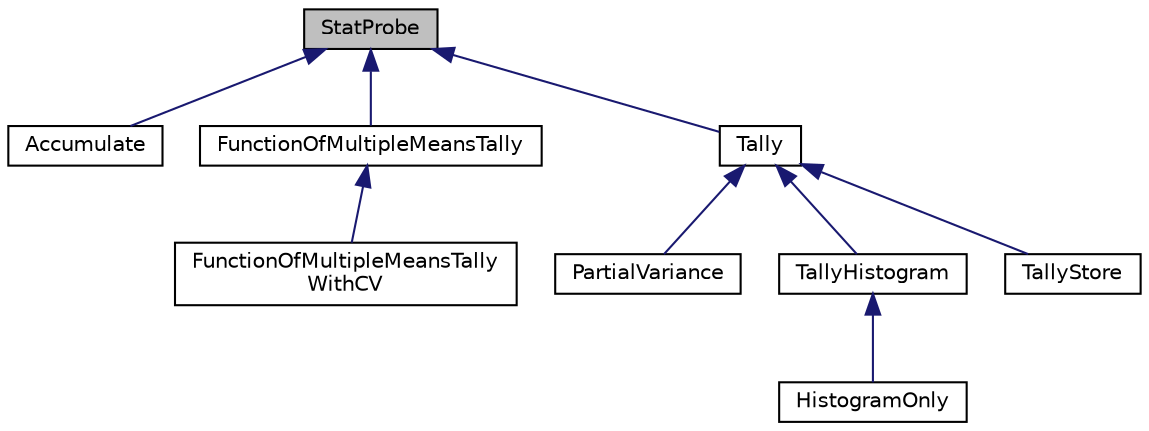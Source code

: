 digraph "StatProbe"
{
 // INTERACTIVE_SVG=YES
  bgcolor="transparent";
  edge [fontname="Helvetica",fontsize="10",labelfontname="Helvetica",labelfontsize="10"];
  node [fontname="Helvetica",fontsize="10",shape=record];
  Node0 [label="StatProbe",height=0.2,width=0.4,color="black", fillcolor="grey75", style="filled", fontcolor="black"];
  Node0 -> Node1 [dir="back",color="midnightblue",fontsize="10",style="solid",fontname="Helvetica"];
  Node1 [label="Accumulate",height=0.2,width=0.4,color="black",URL="$d2/d19/classumontreal_1_1ssj_1_1simevents_1_1Accumulate.html",tooltip="A subclass of umontreal.ssj.stat.StatProbe, for collecting statistics on a variable that evolves in s..."];
  Node0 -> Node2 [dir="back",color="midnightblue",fontsize="10",style="solid",fontname="Helvetica"];
  Node2 [label="FunctionOfMultipleMeansTally",height=0.2,width=0.4,color="black",URL="$da/dee/classumontreal_1_1ssj_1_1stat_1_1FunctionOfMultipleMeansTally.html",tooltip="Represents a statistical collector for estimating a function of multiple means with a confidence inte..."];
  Node2 -> Node3 [dir="back",color="midnightblue",fontsize="10",style="solid",fontname="Helvetica"];
  Node3 [label="FunctionOfMultipleMeansTally\lWithCV",height=0.2,width=0.4,color="black",URL="$d0/d98/classumontreal_1_1ssj_1_1stat_1_1list_1_1lincv_1_1FunctionOfMultipleMeansTallyWithCV.html",tooltip="Represents a function of multiple means tally for an estimator with linear control variables..."];
  Node0 -> Node4 [dir="back",color="midnightblue",fontsize="10",style="solid",fontname="Helvetica"];
  Node4 [label="Tally",height=0.2,width=0.4,color="black",URL="$d8/d54/classumontreal_1_1ssj_1_1stat_1_1Tally.html",tooltip="A subclass of StatProbe. "];
  Node4 -> Node5 [dir="back",color="midnightblue",fontsize="10",style="solid",fontname="Helvetica"];
  Node5 [label="PartialVariance",height=0.2,width=0.4,color="black",URL="$d3/d2c/classumontreal_1_1ssj_1_1mcqmctools_1_1anova_1_1PartialVariance.html",tooltip="Represents the partial variance of a function with respect to a given coordinate set. "];
  Node4 -> Node6 [dir="back",color="midnightblue",fontsize="10",style="solid",fontname="Helvetica"];
  Node6 [label="TallyHistogram",height=0.2,width=0.4,color="black",URL="$de/d2f/classumontreal_1_1ssj_1_1stat_1_1TallyHistogram.html",tooltip="This class extends Tally. "];
  Node6 -> Node7 [dir="back",color="midnightblue",fontsize="10",style="solid",fontname="Helvetica"];
  Node7 [label="HistogramOnly",height=0.2,width=0.4,color="black",URL="$d0/db7/classumontreal_1_1ssj_1_1stat_1_1HistogramOnly.html",tooltip="This class is similar to TallyHistogram, except that it does not maintain the min, max, average, and variance of the observations. "];
  Node4 -> Node8 [dir="back",color="midnightblue",fontsize="10",style="solid",fontname="Helvetica"];
  Node8 [label="TallyStore",height=0.2,width=0.4,color="black",URL="$d8/de5/classumontreal_1_1ssj_1_1stat_1_1TallyStore.html",tooltip="This class is a variant of Tally for which the individual observations are stored in a list implement..."];
}
